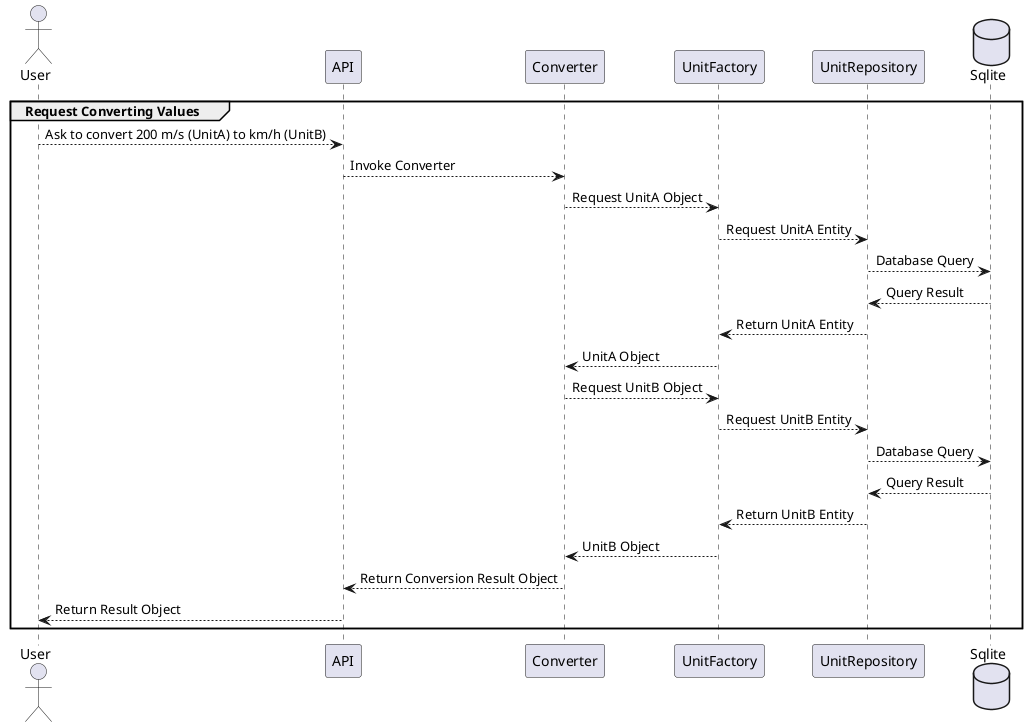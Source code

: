 @startuml conversion

actor User
participant API
participant Converter
participant UnitFactory
participant UnitRepository
database Sqlite

group Request Converting Values
  User --> API: Ask to convert 200 m/s (UnitA) to km/h (UnitB)

  API --> Converter: Invoke Converter
  Converter --> UnitFactory: Request UnitA Object
  UnitFactory --> UnitRepository: Request UnitA Entity

  UnitRepository --> Sqlite: Database Query
  Sqlite --> UnitRepository: Query Result

  UnitRepository --> UnitFactory: Return UnitA Entity
  UnitFactory --> Converter: UnitA Object


  Converter --> UnitFactory: Request UnitB Object
  UnitFactory --> UnitRepository: Request UnitB Entity

  UnitRepository --> Sqlite: Database Query
  Sqlite --> UnitRepository: Query Result

  UnitRepository --> UnitFactory: Return UnitB Entity
  UnitFactory --> Converter: UnitB Object

  Converter --> API: Return Conversion Result Object
  API --> User: Return Result Object
end

@enduml
